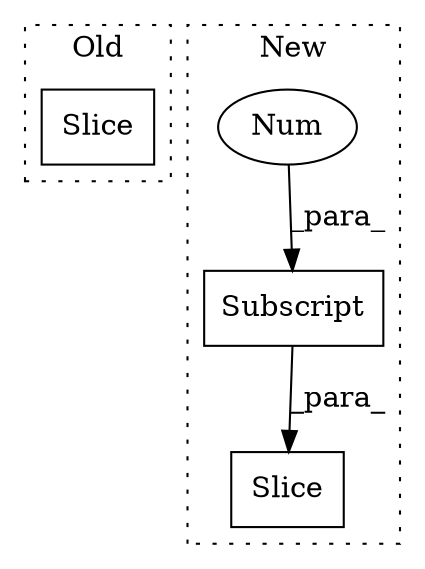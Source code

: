 digraph G {
subgraph cluster0 {
1 [label="Slice" a="80" s="5586" l="3" shape="box"];
label = "Old";
style="dotted";
}
subgraph cluster1 {
2 [label="Slice" a="80" s="6988" l="11" shape="box"];
3 [label="Subscript" a="63" s="6989,0" l="10,0" shape="box"];
4 [label="Num" a="76" s="6997" l="1" shape="ellipse"];
label = "New";
style="dotted";
}
3 -> 2 [label="_para_"];
4 -> 3 [label="_para_"];
}